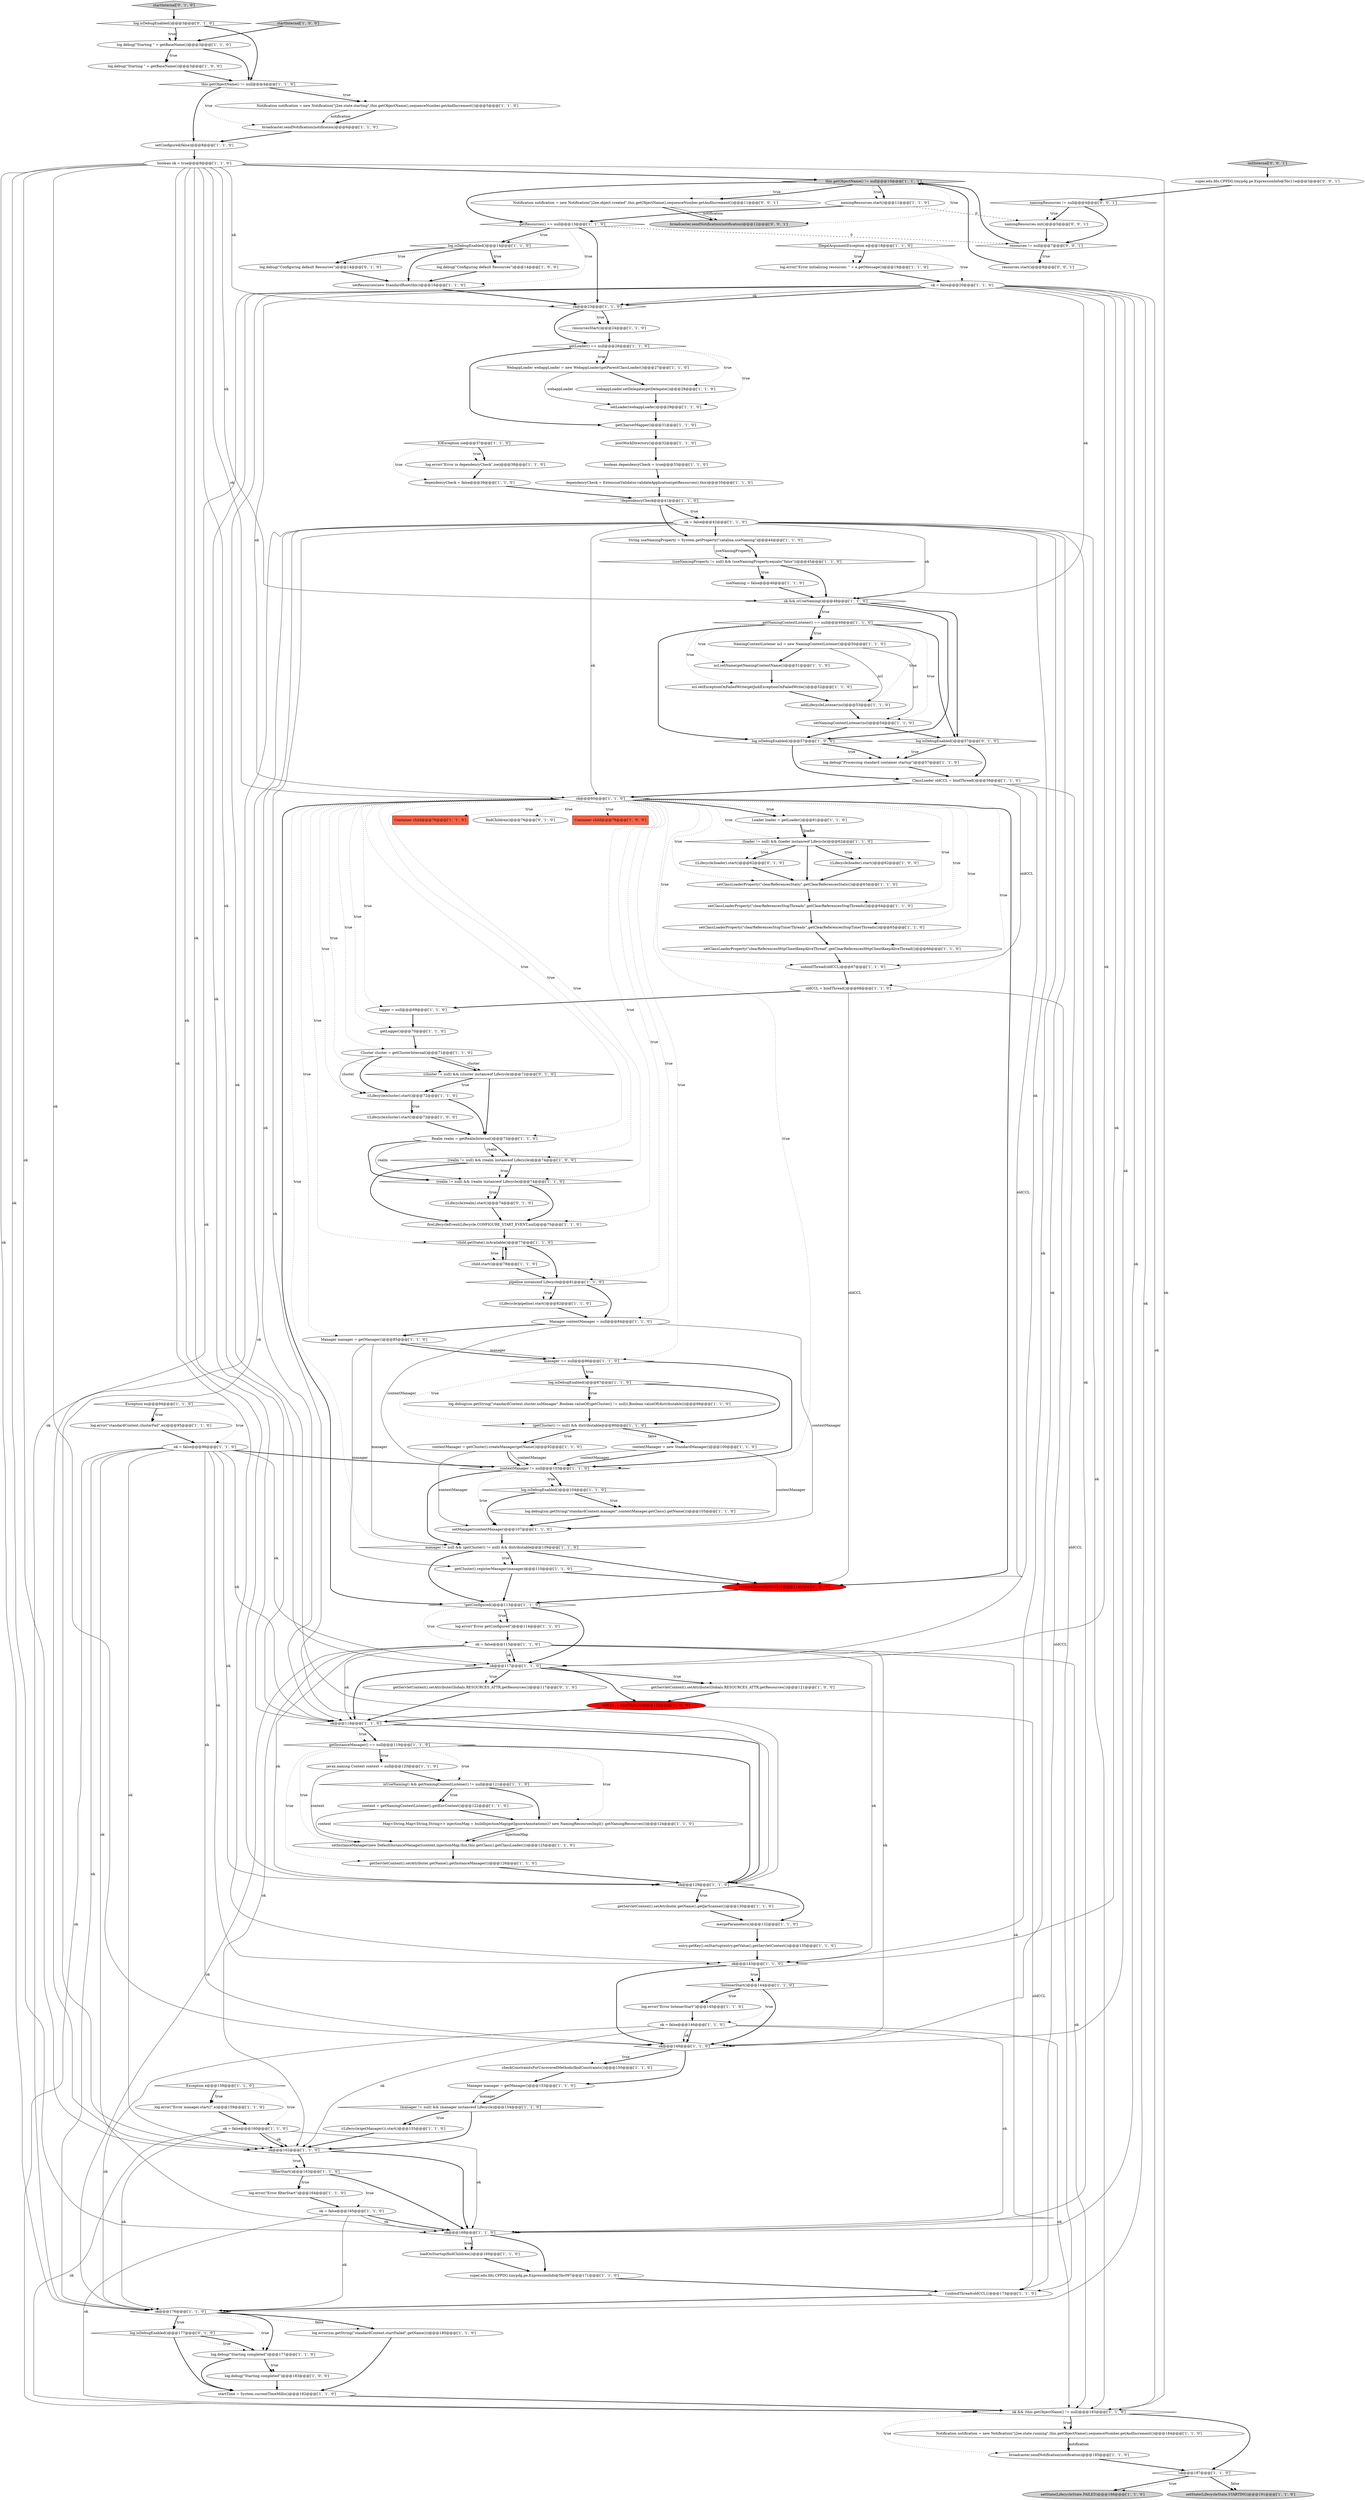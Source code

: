 digraph {
55 [style = filled, label = "Exception ex@@@94@@@['1', '1', '0']", fillcolor = white, shape = diamond image = "AAA0AAABBB1BBB"];
76 [style = filled, label = "ok@@@118@@@['1', '1', '0']", fillcolor = white, shape = diamond image = "AAA0AAABBB1BBB"];
64 [style = filled, label = "(realm != null) && (realm instanceof Lifecycle)@@@74@@@['1', '1', '0']", fillcolor = white, shape = diamond image = "AAA0AAABBB1BBB"];
123 [style = filled, label = "setResources(new StandardRoot(this))@@@16@@@['1', '1', '0']", fillcolor = white, shape = ellipse image = "AAA0AAABBB1BBB"];
74 [style = filled, label = "((Lifecycle)pipeline).start()@@@82@@@['1', '1', '0']", fillcolor = white, shape = ellipse image = "AAA0AAABBB1BBB"];
102 [style = filled, label = "Container child@@@76@@@['1', '1', '0']", fillcolor = tomato, shape = box image = "AAA0AAABBB1BBB"];
134 [style = filled, label = "resourcesStart()@@@24@@@['1', '1', '0']", fillcolor = white, shape = ellipse image = "AAA0AAABBB1BBB"];
24 [style = filled, label = "log.error(\"Error listenerStart\")@@@145@@@['1', '1', '0']", fillcolor = white, shape = ellipse image = "AAA0AAABBB1BBB"];
10 [style = filled, label = "unbindThread(oldCCL)@@@67@@@['1', '1', '0']", fillcolor = white, shape = ellipse image = "AAA0AAABBB1BBB"];
139 [style = filled, label = "findChildren()@@@76@@@['0', '1', '0']", fillcolor = white, shape = ellipse image = "AAA0AAABBB2BBB"];
27 [style = filled, label = "String useNamingProperty = System.getProperty(\"catalina.useNaming\")@@@44@@@['1', '1', '0']", fillcolor = white, shape = ellipse image = "AAA0AAABBB1BBB"];
45 [style = filled, label = "getNamingContextListener() == null@@@49@@@['1', '1', '0']", fillcolor = white, shape = diamond image = "AAA0AAABBB1BBB"];
65 [style = filled, label = "pipeline instanceof Lifecycle@@@81@@@['1', '1', '0']", fillcolor = white, shape = diamond image = "AAA0AAABBB1BBB"];
18 [style = filled, label = "getLoader() == null@@@26@@@['1', '1', '0']", fillcolor = white, shape = diamond image = "AAA0AAABBB1BBB"];
39 [style = filled, label = "(getCluster() != null) && distributable@@@90@@@['1', '1', '0']", fillcolor = white, shape = diamond image = "AAA0AAABBB1BBB"];
115 [style = filled, label = "Loader loader = getLoader()@@@61@@@['1', '1', '0']", fillcolor = white, shape = ellipse image = "AAA0AAABBB1BBB"];
118 [style = filled, label = "setClassLoaderProperty(\"clearReferencesStopTimerThreads\",getClearReferencesStopTimerThreads())@@@65@@@['1', '1', '0']", fillcolor = white, shape = ellipse image = "AAA0AAABBB1BBB"];
51 [style = filled, label = "log.debug(sm.getString(\"standardContext.manager\",contextManager.getClass().getName()))@@@105@@@['1', '1', '0']", fillcolor = white, shape = ellipse image = "AAA0AAABBB1BBB"];
69 [style = filled, label = "ClassLoader oldCCL = bindThread()@@@58@@@['1', '1', '0']", fillcolor = white, shape = ellipse image = "AAA0AAABBB1BBB"];
20 [style = filled, label = "!getConfigured()@@@113@@@['1', '1', '0']", fillcolor = white, shape = diamond image = "AAA0AAABBB1BBB"];
111 [style = filled, label = "setClassLoaderProperty(\"clearReferencesStopThreads\",getClearReferencesStopThreads())@@@64@@@['1', '1', '0']", fillcolor = white, shape = ellipse image = "AAA0AAABBB1BBB"];
16 [style = filled, label = "logger = null@@@69@@@['1', '1', '0']", fillcolor = white, shape = ellipse image = "AAA0AAABBB1BBB"];
112 [style = filled, label = "Exception e@@@158@@@['1', '1', '0']", fillcolor = white, shape = diamond image = "AAA0AAABBB1BBB"];
136 [style = filled, label = "ncl.setName(getNamingContextName())@@@51@@@['1', '1', '0']", fillcolor = white, shape = ellipse image = "AAA0AAABBB1BBB"];
42 [style = filled, label = "log.debug(\"Starting \" + getBaseName())@@@3@@@['1', '0', '0']", fillcolor = white, shape = ellipse image = "AAA0AAABBB1BBB"];
152 [style = filled, label = "resources != null@@@7@@@['0', '0', '1']", fillcolor = white, shape = diamond image = "AAA0AAABBB3BBB"];
66 [style = filled, label = "broadcaster.sendNotification(notification)@@@185@@@['1', '1', '0']", fillcolor = white, shape = ellipse image = "AAA0AAABBB1BBB"];
122 [style = filled, label = "ok@@@162@@@['1', '1', '0']", fillcolor = white, shape = diamond image = "AAA0AAABBB1BBB"];
73 [style = filled, label = "manager == null@@@86@@@['1', '1', '0']", fillcolor = white, shape = diamond image = "AAA0AAABBB1BBB"];
126 [style = filled, label = "log.debug(sm.getString(\"standardContext.cluster.noManager\",Boolean.valueOf((getCluster() != null)),Boolean.valueOf(distributable)))@@@88@@@['1', '1', '0']", fillcolor = white, shape = ellipse image = "AAA0AAABBB1BBB"];
143 [style = filled, label = "log.isDebugEnabled()@@@3@@@['0', '1', '0']", fillcolor = white, shape = diamond image = "AAA0AAABBB2BBB"];
59 [style = filled, label = "(manager != null) && (manager instanceof Lifecycle)@@@154@@@['1', '1', '0']", fillcolor = white, shape = diamond image = "AAA0AAABBB1BBB"];
150 [style = filled, label = "namingResources != null@@@4@@@['0', '0', '1']", fillcolor = white, shape = diamond image = "AAA0AAABBB3BBB"];
49 [style = filled, label = "ok = false@@@146@@@['1', '1', '0']", fillcolor = white, shape = ellipse image = "AAA0AAABBB1BBB"];
147 [style = filled, label = "super.edu.fdu.CPPDG.tinypdg.pe.ExpressionInfo@5bc11e@@@3@@@['0', '0', '1']", fillcolor = white, shape = ellipse image = "AAA0AAABBB3BBB"];
96 [style = filled, label = "isUseNaming() && getNamingContextListener() != null@@@121@@@['1', '1', '0']", fillcolor = white, shape = diamond image = "AAA0AAABBB1BBB"];
114 [style = filled, label = "ok && isUseNaming()@@@48@@@['1', '1', '0']", fillcolor = white, shape = diamond image = "AAA0AAABBB1BBB"];
84 [style = filled, label = "setConfigured(false)@@@8@@@['1', '1', '0']", fillcolor = white, shape = ellipse image = "AAA0AAABBB1BBB"];
108 [style = filled, label = "loadOnStartup(findChildren())@@@169@@@['1', '1', '0']", fillcolor = white, shape = ellipse image = "AAA0AAABBB1BBB"];
140 [style = filled, label = "(cluster != null) && (cluster instanceof Lifecycle)@@@72@@@['0', '1', '0']", fillcolor = white, shape = diamond image = "AAA0AAABBB2BBB"];
34 [style = filled, label = "Manager contextManager = null@@@84@@@['1', '1', '0']", fillcolor = white, shape = ellipse image = "AAA0AAABBB1BBB"];
146 [style = filled, label = "log.isDebugEnabled()@@@57@@@['0', '1', '0']", fillcolor = white, shape = diamond image = "AAA0AAABBB2BBB"];
37 [style = filled, label = "setNamingContextListener(ncl)@@@54@@@['1', '1', '0']", fillcolor = white, shape = ellipse image = "AAA0AAABBB1BBB"];
145 [style = filled, label = "startInternal['0', '1', '0']", fillcolor = lightgray, shape = diamond image = "AAA0AAABBB2BBB"];
77 [style = filled, label = "WebappLoader webappLoader = new WebappLoader(getParentClassLoader())@@@27@@@['1', '1', '0']", fillcolor = white, shape = ellipse image = "AAA0AAABBB1BBB"];
23 [style = filled, label = "contextManager != null@@@103@@@['1', '1', '0']", fillcolor = white, shape = diamond image = "AAA0AAABBB1BBB"];
101 [style = filled, label = "ok@@@168@@@['1', '1', '0']", fillcolor = white, shape = diamond image = "AAA0AAABBB1BBB"];
29 [style = filled, label = "NamingContextListener ncl = new NamingContextListener()@@@50@@@['1', '1', '0']", fillcolor = white, shape = ellipse image = "AAA0AAABBB1BBB"];
129 [style = filled, label = "log.debug(\"Processing standard container startup\")@@@57@@@['1', '1', '0']", fillcolor = white, shape = ellipse image = "AAA0AAABBB1BBB"];
87 [style = filled, label = "ok = false@@@96@@@['1', '1', '0']", fillcolor = white, shape = ellipse image = "AAA0AAABBB1BBB"];
14 [style = filled, label = "IOException ioe@@@37@@@['1', '1', '0']", fillcolor = white, shape = diamond image = "AAA0AAABBB1BBB"];
17 [style = filled, label = "webappLoader.setDelegate(getDelegate())@@@28@@@['1', '1', '0']", fillcolor = white, shape = ellipse image = "AAA0AAABBB1BBB"];
53 [style = filled, label = "ok@@@129@@@['1', '1', '0']", fillcolor = white, shape = diamond image = "AAA0AAABBB1BBB"];
93 [style = filled, label = "manager != null && (getCluster() != null) && distributable@@@109@@@['1', '1', '0']", fillcolor = white, shape = diamond image = "AAA0AAABBB1BBB"];
141 [style = filled, label = "((Lifecycle)loader).start()@@@62@@@['0', '1', '0']", fillcolor = white, shape = ellipse image = "AAA0AAABBB2BBB"];
12 [style = filled, label = "setClassLoaderProperty(\"clearReferencesStatic\",getClearReferencesStatic())@@@63@@@['1', '1', '0']", fillcolor = white, shape = ellipse image = "AAA0AAABBB1BBB"];
90 [style = filled, label = "startTime = System.currentTimeMillis()@@@182@@@['1', '1', '0']", fillcolor = white, shape = ellipse image = "AAA0AAABBB1BBB"];
7 [style = filled, label = "log.debug(\"Starting completed\")@@@183@@@['1', '0', '0']", fillcolor = white, shape = ellipse image = "AAA0AAABBB1BBB"];
149 [style = filled, label = "namingResources.init()@@@5@@@['0', '0', '1']", fillcolor = white, shape = ellipse image = "AAA0AAABBB3BBB"];
5 [style = filled, label = "log.isDebugEnabled()@@@57@@@['1', '0', '0']", fillcolor = white, shape = diamond image = "AAA0AAABBB1BBB"];
46 [style = filled, label = "(realm != null) && (realm instanceof Lifecycle)@@@74@@@['1', '0', '0']", fillcolor = white, shape = diamond image = "AAA0AAABBB1BBB"];
41 [style = filled, label = "addLifecycleListener(ncl)@@@53@@@['1', '1', '0']", fillcolor = white, shape = ellipse image = "AAA0AAABBB1BBB"];
125 [style = filled, label = "ok = false@@@115@@@['1', '1', '0']", fillcolor = white, shape = ellipse image = "AAA0AAABBB1BBB"];
61 [style = filled, label = "getInstanceManager() == null@@@119@@@['1', '1', '0']", fillcolor = white, shape = diamond image = "AAA0AAABBB1BBB"];
117 [style = filled, label = "setInstanceManager(new DefaultInstanceManager(context,injectionMap,this,this.getClass().getClassLoader()))@@@125@@@['1', '1', '0']", fillcolor = white, shape = ellipse image = "AAA0AAABBB1BBB"];
56 [style = filled, label = "Cluster cluster = getClusterInternal()@@@71@@@['1', '1', '0']", fillcolor = white, shape = ellipse image = "AAA0AAABBB1BBB"];
78 [style = filled, label = "Notification notification = new Notification(\"j2ee.state.running\",this.getObjectName(),sequenceNumber.getAndIncrement())@@@184@@@['1', '1', '0']", fillcolor = white, shape = ellipse image = "AAA0AAABBB1BBB"];
31 [style = filled, label = "ok@@@143@@@['1', '1', '0']", fillcolor = white, shape = diamond image = "AAA0AAABBB1BBB"];
142 [style = filled, label = "log.debug(\"Configuring default Resources\")@@@14@@@['0', '1', '0']", fillcolor = white, shape = ellipse image = "AAA0AAABBB2BBB"];
57 [style = filled, label = "ok && (this.getObjectName() != null)@@@183@@@['1', '1', '0']", fillcolor = white, shape = diamond image = "AAA0AAABBB1BBB"];
21 [style = filled, label = "getCluster().registerManager(manager)@@@110@@@['1', '1', '0']", fillcolor = white, shape = ellipse image = "AAA0AAABBB1BBB"];
8 [style = filled, label = "checkConstraintsForUncoveredMethods(findConstraints())@@@150@@@['1', '1', '0']", fillcolor = white, shape = ellipse image = "AAA0AAABBB1BBB"];
81 [style = filled, label = "log.error(sm.getString(\"standardContext.startFailed\",getName()))@@@180@@@['1', '1', '0']", fillcolor = white, shape = ellipse image = "AAA0AAABBB1BBB"];
44 [style = filled, label = "ncl.setExceptionOnFailedWrite(getJndiExceptionOnFailedWrite())@@@52@@@['1', '1', '0']", fillcolor = white, shape = ellipse image = "AAA0AAABBB1BBB"];
154 [style = filled, label = "resources.start()@@@8@@@['0', '0', '1']", fillcolor = white, shape = ellipse image = "AAA0AAABBB3BBB"];
135 [style = filled, label = "log.debug(\"Starting completed\")@@@177@@@['1', '1', '0']", fillcolor = white, shape = ellipse image = "AAA0AAABBB1BBB"];
116 [style = filled, label = "Notification notification = new Notification(\"j2ee.state.starting\",this.getObjectName(),sequenceNumber.getAndIncrement())@@@5@@@['1', '1', '0']", fillcolor = white, shape = ellipse image = "AAA0AAABBB1BBB"];
54 [style = filled, label = "{unbindThread(oldCCL)}@@@173@@@['1', '1', '0']", fillcolor = white, shape = ellipse image = "AAA0AAABBB1BBB"];
71 [style = filled, label = "((Lifecycle)getManager()).start()@@@155@@@['1', '1', '0']", fillcolor = white, shape = ellipse image = "AAA0AAABBB1BBB"];
79 [style = filled, label = "!ok@@@187@@@['1', '1', '0']", fillcolor = white, shape = diamond image = "AAA0AAABBB1BBB"];
153 [style = filled, label = "initInternal['0', '0', '1']", fillcolor = lightgray, shape = diamond image = "AAA0AAABBB3BBB"];
151 [style = filled, label = "broadcaster.sendNotification(notification)@@@12@@@['0', '0', '1']", fillcolor = lightgray, shape = ellipse image = "AAA0AAABBB3BBB"];
120 [style = filled, label = "startInternal['1', '0', '0']", fillcolor = lightgray, shape = diamond image = "AAA0AAABBB1BBB"];
0 [style = filled, label = "oldCCL = bindThread()@@@68@@@['1', '1', '0']", fillcolor = white, shape = ellipse image = "AAA0AAABBB1BBB"];
1 [style = filled, label = "this.getObjectName() != null@@@4@@@['1', '1', '0']", fillcolor = white, shape = diamond image = "AAA0AAABBB1BBB"];
80 [style = filled, label = "Manager manager = getManager()@@@85@@@['1', '1', '0']", fillcolor = white, shape = ellipse image = "AAA0AAABBB1BBB"];
6 [style = filled, label = "this.getObjectName() != null@@@10@@@['1', '1', '1']", fillcolor = lightgray, shape = diamond image = "AAA0AAABBB1BBB"];
63 [style = filled, label = "useNaming = false@@@46@@@['1', '1', '0']", fillcolor = white, shape = ellipse image = "AAA0AAABBB1BBB"];
40 [style = filled, label = "ok = false@@@160@@@['1', '1', '0']", fillcolor = white, shape = ellipse image = "AAA0AAABBB1BBB"];
60 [style = filled, label = "getResources() == null@@@13@@@['1', '1', '0']", fillcolor = white, shape = diamond image = "AAA0AAABBB1BBB"];
99 [style = filled, label = "log.isDebugEnabled()@@@14@@@['1', '1', '0']", fillcolor = white, shape = diamond image = "AAA0AAABBB1BBB"];
52 [style = filled, label = "setState(LifecycleState.FAILED)@@@188@@@['1', '1', '0']", fillcolor = lightgray, shape = ellipse image = "AAA0AAABBB1BBB"];
36 [style = filled, label = "dependencyCheck = false@@@39@@@['1', '1', '0']", fillcolor = white, shape = ellipse image = "AAA0AAABBB1BBB"];
100 [style = filled, label = "{unbindThread(oldCCL)}@@@114@@@['1', '0', '0']", fillcolor = red, shape = ellipse image = "AAA1AAABBB1BBB"];
106 [style = filled, label = "((Lifecycle)cluster).start()@@@72@@@['1', '0', '0']", fillcolor = white, shape = ellipse image = "AAA0AAABBB1BBB"];
70 [style = filled, label = "getCharsetMapper()@@@31@@@['1', '1', '0']", fillcolor = white, shape = ellipse image = "AAA0AAABBB1BBB"];
86 [style = filled, label = "(loader != null) && (loader instanceof Lifecycle)@@@62@@@['1', '1', '0']", fillcolor = white, shape = diamond image = "AAA0AAABBB1BBB"];
105 [style = filled, label = "child.start()@@@78@@@['1', '1', '0']", fillcolor = white, shape = ellipse image = "AAA0AAABBB1BBB"];
107 [style = filled, label = "ok@@@176@@@['1', '1', '0']", fillcolor = white, shape = diamond image = "AAA0AAABBB1BBB"];
33 [style = filled, label = "ok@@@117@@@['1', '1', '0']", fillcolor = white, shape = diamond image = "AAA0AAABBB1BBB"];
32 [style = filled, label = "!listenerStart()@@@144@@@['1', '1', '0']", fillcolor = white, shape = diamond image = "AAA0AAABBB1BBB"];
19 [style = filled, label = "boolean ok = true@@@9@@@['1', '1', '0']", fillcolor = white, shape = ellipse image = "AAA0AAABBB1BBB"];
124 [style = filled, label = "boolean dependencyCheck = true@@@33@@@['1', '1', '0']", fillcolor = white, shape = ellipse image = "AAA0AAABBB1BBB"];
128 [style = filled, label = "Manager manager = getManager()@@@153@@@['1', '1', '0']", fillcolor = white, shape = ellipse image = "AAA0AAABBB1BBB"];
95 [style = filled, label = "setState(LifecycleState.STARTING)@@@191@@@['1', '1', '0']", fillcolor = lightgray, shape = ellipse image = "AAA0AAABBB1BBB"];
88 [style = filled, label = "setLoader(webappLoader)@@@29@@@['1', '1', '0']", fillcolor = white, shape = ellipse image = "AAA0AAABBB1BBB"];
38 [style = filled, label = "ok = false@@@42@@@['1', '1', '0']", fillcolor = white, shape = ellipse image = "AAA0AAABBB1BBB"];
22 [style = filled, label = "log.isDebugEnabled()@@@87@@@['1', '1', '0']", fillcolor = white, shape = diamond image = "AAA0AAABBB1BBB"];
62 [style = filled, label = "log.error(\"Error initializing resources: \" + e.getMessage())@@@19@@@['1', '1', '0']", fillcolor = white, shape = ellipse image = "AAA0AAABBB1BBB"];
83 [style = filled, label = "context = getNamingContextListener().getEnvContext()@@@122@@@['1', '1', '0']", fillcolor = white, shape = ellipse image = "AAA0AAABBB1BBB"];
35 [style = filled, label = "(useNamingProperty != null) && (useNamingProperty.equals(\"false\"))@@@45@@@['1', '1', '0']", fillcolor = white, shape = diamond image = "AAA0AAABBB1BBB"];
43 [style = filled, label = "setManager(contextManager)@@@107@@@['1', '1', '0']", fillcolor = white, shape = ellipse image = "AAA0AAABBB1BBB"];
58 [style = filled, label = "log.error(\"Error manager.start()\",e)@@@159@@@['1', '1', '0']", fillcolor = white, shape = ellipse image = "AAA0AAABBB1BBB"];
144 [style = filled, label = "getServletContext().setAttribute(Globals.RESOURCES_ATTR,getResources())@@@117@@@['0', '1', '0']", fillcolor = white, shape = ellipse image = "AAA0AAABBB2BBB"];
98 [style = filled, label = "getLogger()@@@70@@@['1', '1', '0']", fillcolor = white, shape = ellipse image = "AAA0AAABBB1BBB"];
130 [style = filled, label = "super.edu.fdu.CPPDG.tinypdg.pe.ExpressionInfo@5bc097@@@171@@@['1', '1', '0']", fillcolor = white, shape = ellipse image = "AAA0AAABBB1BBB"];
119 [style = filled, label = "!child.getState().isAvailable()@@@77@@@['1', '1', '0']", fillcolor = white, shape = diamond image = "AAA0AAABBB1BBB"];
47 [style = filled, label = "postWorkDirectory()@@@32@@@['1', '1', '0']", fillcolor = white, shape = ellipse image = "AAA0AAABBB1BBB"];
9 [style = filled, label = "getServletContext().setAttribute(.getName(),getInstanceManager())@@@126@@@['1', '1', '0']", fillcolor = white, shape = ellipse image = "AAA0AAABBB1BBB"];
109 [style = filled, label = "log.debug(\"Starting \" + getBaseName())@@@3@@@['1', '1', '0']", fillcolor = white, shape = ellipse image = "AAA0AAABBB1BBB"];
91 [style = filled, label = "IllegalArgumentException e@@@18@@@['1', '1', '0']", fillcolor = white, shape = diamond image = "AAA0AAABBB1BBB"];
110 [style = filled, label = "((Lifecycle)cluster).start()@@@72@@@['1', '1', '0']", fillcolor = white, shape = ellipse image = "AAA0AAABBB1BBB"];
67 [style = filled, label = "fireLifecycleEvent(Lifecycle.CONFIGURE_START_EVENT,null)@@@75@@@['1', '1', '0']", fillcolor = white, shape = ellipse image = "AAA0AAABBB1BBB"];
148 [style = filled, label = "Notification notification = new Notification(\"j2ee.object.created\",this.getObjectName(),sequenceNumber.getAndIncrement())@@@11@@@['0', '0', '1']", fillcolor = white, shape = ellipse image = "AAA0AAABBB3BBB"];
137 [style = filled, label = "((Lifecycle)realm).start()@@@74@@@['0', '1', '0']", fillcolor = white, shape = ellipse image = "AAA0AAABBB2BBB"];
50 [style = filled, label = "contextManager = getCluster().createManager(getName())@@@92@@@['1', '1', '0']", fillcolor = white, shape = ellipse image = "AAA0AAABBB1BBB"];
127 [style = filled, label = "dependencyCheck = ExtensionValidator.validateApplication(getResources(),this)@@@35@@@['1', '1', '0']", fillcolor = white, shape = ellipse image = "AAA0AAABBB1BBB"];
103 [style = filled, label = "!dependencyCheck@@@41@@@['1', '1', '0']", fillcolor = white, shape = diamond image = "AAA0AAABBB1BBB"];
104 [style = filled, label = "Realm realm = getRealmInternal()@@@73@@@['1', '1', '0']", fillcolor = white, shape = ellipse image = "AAA0AAABBB1BBB"];
13 [style = filled, label = "broadcaster.sendNotification(notification)@@@6@@@['1', '1', '0']", fillcolor = white, shape = ellipse image = "AAA0AAABBB1BBB"];
89 [style = filled, label = "entry.getKey().onStartup(entry.getValue(),getServletContext())@@@135@@@['1', '1', '0']", fillcolor = white, shape = ellipse image = "AAA0AAABBB1BBB"];
48 [style = filled, label = "oldCCL = bindThread()@@@122@@@['1', '0', '0']", fillcolor = red, shape = ellipse image = "AAA1AAABBB1BBB"];
2 [style = filled, label = "ok = false@@@20@@@['1', '1', '0']", fillcolor = white, shape = ellipse image = "AAA0AAABBB1BBB"];
132 [style = filled, label = "namingResources.start()@@@11@@@['1', '1', '0']", fillcolor = white, shape = ellipse image = "AAA0AAABBB1BBB"];
15 [style = filled, label = "ok = false@@@165@@@['1', '1', '0']", fillcolor = white, shape = ellipse image = "AAA0AAABBB1BBB"];
85 [style = filled, label = "log.isDebugEnabled()@@@104@@@['1', '1', '0']", fillcolor = white, shape = diamond image = "AAA0AAABBB1BBB"];
131 [style = filled, label = "contextManager = new StandardManager()@@@100@@@['1', '1', '0']", fillcolor = white, shape = ellipse image = "AAA0AAABBB1BBB"];
30 [style = filled, label = "log.error(\"Error filterStart\")@@@164@@@['1', '1', '0']", fillcolor = white, shape = ellipse image = "AAA0AAABBB1BBB"];
82 [style = filled, label = "log.error(\"Error getConfigured\")@@@114@@@['1', '1', '0']", fillcolor = white, shape = ellipse image = "AAA0AAABBB1BBB"];
113 [style = filled, label = "getServletContext().setAttribute(.getName(),getJarScanner())@@@130@@@['1', '1', '0']", fillcolor = white, shape = ellipse image = "AAA0AAABBB1BBB"];
121 [style = filled, label = "Map<String,Map<String,String>> injectionMap = buildInjectionMap(getIgnoreAnnotations()? new NamingResourcesImpl(): getNamingResources())@@@124@@@['1', '1', '0']", fillcolor = white, shape = ellipse image = "AAA0AAABBB1BBB"];
25 [style = filled, label = "mergeParameters()@@@132@@@['1', '1', '0']", fillcolor = white, shape = ellipse image = "AAA0AAABBB1BBB"];
26 [style = filled, label = "log.error(\"standardContext.clusterFail\",ex)@@@95@@@['1', '1', '0']", fillcolor = white, shape = ellipse image = "AAA0AAABBB1BBB"];
68 [style = filled, label = "javax.naming.Context context = null@@@120@@@['1', '1', '0']", fillcolor = white, shape = ellipse image = "AAA0AAABBB1BBB"];
94 [style = filled, label = "ok@@@149@@@['1', '1', '0']", fillcolor = white, shape = diamond image = "AAA0AAABBB1BBB"];
133 [style = filled, label = "!filterStart()@@@163@@@['1', '1', '0']", fillcolor = white, shape = diamond image = "AAA0AAABBB1BBB"];
75 [style = filled, label = "ok@@@60@@@['1', '1', '0']", fillcolor = white, shape = diamond image = "AAA0AAABBB1BBB"];
28 [style = filled, label = "log.error(\"Error in dependencyCheck\",ioe)@@@38@@@['1', '1', '0']", fillcolor = white, shape = ellipse image = "AAA0AAABBB1BBB"];
3 [style = filled, label = "setClassLoaderProperty(\"clearReferencesHttpClientKeepAliveThread\",getClearReferencesHttpClientKeepAliveThread())@@@66@@@['1', '1', '0']", fillcolor = white, shape = ellipse image = "AAA0AAABBB1BBB"];
138 [style = filled, label = "log.isDebugEnabled()@@@177@@@['0', '1', '0']", fillcolor = white, shape = diamond image = "AAA0AAABBB2BBB"];
11 [style = filled, label = "Container child@@@76@@@['1', '0', '0']", fillcolor = tomato, shape = box image = "AAA0AAABBB1BBB"];
72 [style = filled, label = "((Lifecycle)loader).start()@@@62@@@['1', '0', '0']", fillcolor = white, shape = ellipse image = "AAA0AAABBB1BBB"];
92 [style = filled, label = "log.debug(\"Configuring default Resources\")@@@14@@@['1', '0', '0']", fillcolor = white, shape = ellipse image = "AAA0AAABBB1BBB"];
97 [style = filled, label = "ok@@@23@@@['1', '1', '0']", fillcolor = white, shape = diamond image = "AAA0AAABBB1BBB"];
4 [style = filled, label = "getServletContext().setAttribute(Globals.RESOURCES_ATTR,getResources())@@@121@@@['1', '0', '0']", fillcolor = white, shape = ellipse image = "AAA0AAABBB1BBB"];
93->20 [style = bold, label=""];
19->33 [style = solid, label="ok"];
86->72 [style = dotted, label="true"];
80->73 [style = solid, label="manager"];
39->131 [style = dotted, label="false"];
75->115 [style = dotted, label="true"];
75->98 [style = dotted, label="true"];
75->86 [style = dotted, label="true"];
57->66 [style = dotted, label="true"];
38->101 [style = solid, label="ok"];
92->123 [style = bold, label=""];
22->126 [style = dotted, label="true"];
75->118 [style = dotted, label="true"];
59->71 [style = dotted, label="true"];
125->33 [style = bold, label=""];
33->48 [style = bold, label=""];
152->6 [style = bold, label=""];
75->3 [style = dotted, label="true"];
97->18 [style = bold, label=""];
42->1 [style = bold, label=""];
131->43 [style = solid, label="contextManager"];
75->73 [style = dotted, label="true"];
39->50 [style = bold, label=""];
2->53 [style = solid, label="ok"];
32->24 [style = dotted, label="true"];
50->23 [style = bold, label=""];
112->58 [style = dotted, label="true"];
57->79 [style = bold, label=""];
65->74 [style = bold, label=""];
32->49 [style = dotted, label="true"];
78->66 [style = solid, label="notification"];
87->101 [style = solid, label="ok"];
40->107 [style = solid, label="ok"];
41->37 [style = bold, label=""];
19->76 [style = solid, label="ok"];
40->101 [style = solid, label="ok"];
78->66 [style = bold, label=""];
6->148 [style = dotted, label="true"];
120->109 [style = bold, label=""];
145->143 [style = bold, label=""];
1->116 [style = bold, label=""];
122->133 [style = bold, label=""];
10->0 [style = bold, label=""];
143->109 [style = dotted, label="true"];
44->41 [style = bold, label=""];
18->70 [style = bold, label=""];
2->107 [style = solid, label="ok"];
98->56 [style = bold, label=""];
38->33 [style = solid, label="ok"];
49->94 [style = solid, label="ok"];
8->128 [style = bold, label=""];
77->88 [style = solid, label="webappLoader"];
75->23 [style = dotted, label="true"];
99->142 [style = bold, label=""];
31->32 [style = bold, label=""];
38->114 [style = solid, label="ok"];
33->4 [style = bold, label=""];
61->9 [style = dotted, label="true"];
69->75 [style = bold, label=""];
111->118 [style = bold, label=""];
125->57 [style = solid, label="ok"];
135->7 [style = bold, label=""];
69->54 [style = solid, label="oldCCL"];
46->64 [style = dotted, label="true"];
18->88 [style = dotted, label="true"];
75->20 [style = bold, label=""];
70->47 [style = bold, label=""];
34->43 [style = solid, label="contextManager"];
112->40 [style = dotted, label="true"];
57->78 [style = dotted, label="true"];
125->31 [style = solid, label="ok"];
51->43 [style = bold, label=""];
75->110 [style = dotted, label="true"];
129->69 [style = bold, label=""];
64->67 [style = bold, label=""];
123->97 [style = bold, label=""];
152->154 [style = dotted, label="true"];
64->137 [style = dotted, label="true"];
53->113 [style = dotted, label="true"];
125->122 [style = solid, label="ok"];
45->136 [style = dotted, label="true"];
20->82 [style = dotted, label="true"];
32->94 [style = bold, label=""];
65->34 [style = bold, label=""];
0->100 [style = solid, label="oldCCL"];
132->149 [style = dashed, label="0"];
93->21 [style = dotted, label="true"];
84->19 [style = bold, label=""];
14->36 [style = dotted, label="true"];
87->23 [style = bold, label=""];
75->64 [style = dotted, label="true"];
107->138 [style = dotted, label="true"];
83->121 [style = bold, label=""];
6->60 [style = bold, label=""];
21->20 [style = bold, label=""];
19->53 [style = solid, label="ok"];
49->94 [style = bold, label=""];
140->110 [style = bold, label=""];
147->150 [style = bold, label=""];
140->104 [style = bold, label=""];
99->92 [style = bold, label=""];
119->105 [style = dotted, label="true"];
142->123 [style = bold, label=""];
7->90 [style = bold, label=""];
134->18 [style = bold, label=""];
143->1 [style = bold, label=""];
68->96 [style = bold, label=""];
69->100 [style = solid, label="oldCCL"];
75->67 [style = dotted, label="true"];
76->61 [style = bold, label=""];
75->104 [style = dotted, label="true"];
87->94 [style = solid, label="ok"];
14->28 [style = bold, label=""];
59->71 [style = bold, label=""];
128->59 [style = solid, label="manager"];
69->10 [style = solid, label="oldCCL"];
77->17 [style = bold, label=""];
103->27 [style = bold, label=""];
107->81 [style = dotted, label="false"];
37->5 [style = bold, label=""];
24->49 [style = bold, label=""];
2->94 [style = solid, label="ok"];
61->68 [style = bold, label=""];
91->2 [style = dotted, label="true"];
108->130 [style = bold, label=""];
15->107 [style = solid, label="ok"];
56->140 [style = bold, label=""];
104->64 [style = bold, label=""];
154->6 [style = bold, label=""];
2->97 [style = bold, label=""];
81->90 [style = bold, label=""];
49->57 [style = solid, label="ok"];
15->101 [style = bold, label=""];
99->92 [style = dotted, label="true"];
33->4 [style = dotted, label="true"];
2->33 [style = solid, label="ok"];
75->119 [style = dotted, label="true"];
60->152 [style = dashed, label="0"];
101->108 [style = dotted, label="true"];
55->26 [style = bold, label=""];
45->29 [style = bold, label=""];
121->117 [style = bold, label=""];
90->57 [style = bold, label=""];
5->129 [style = dotted, label="true"];
38->76 [style = solid, label="ok"];
109->42 [style = dotted, label="true"];
55->26 [style = dotted, label="true"];
3->10 [style = bold, label=""];
35->114 [style = bold, label=""];
119->65 [style = bold, label=""];
130->54 [style = bold, label=""];
96->121 [style = bold, label=""];
136->44 [style = bold, label=""];
86->141 [style = bold, label=""];
114->5 [style = bold, label=""];
94->8 [style = dotted, label="true"];
15->101 [style = solid, label="ok"];
99->123 [style = bold, label=""];
39->50 [style = dotted, label="true"];
55->87 [style = dotted, label="true"];
150->149 [style = bold, label=""];
75->46 [style = dotted, label="true"];
59->122 [style = bold, label=""];
75->100 [style = bold, label=""];
75->0 [style = dotted, label="true"];
38->27 [style = bold, label=""];
48->76 [style = bold, label=""];
23->85 [style = dotted, label="true"];
45->146 [style = bold, label=""];
71->122 [style = bold, label=""];
45->41 [style = dotted, label="true"];
73->23 [style = bold, label=""];
33->76 [style = bold, label=""];
49->107 [style = solid, label="ok"];
73->22 [style = dotted, label="true"];
105->119 [style = bold, label=""];
85->51 [style = bold, label=""];
125->33 [style = solid, label="ok"];
138->135 [style = dotted, label="true"];
61->68 [style = dotted, label="true"];
87->33 [style = solid, label="ok"];
38->94 [style = solid, label="ok"];
138->90 [style = bold, label=""];
38->31 [style = solid, label="ok"];
56->110 [style = solid, label="cluster"];
126->39 [style = bold, label=""];
38->107 [style = solid, label="ok"];
35->63 [style = dotted, label="true"];
75->11 [style = dotted, label="true"];
60->97 [style = bold, label=""];
26->87 [style = bold, label=""];
45->37 [style = dotted, label="true"];
114->45 [style = dotted, label="true"];
61->117 [style = dotted, label="true"];
56->110 [style = bold, label=""];
75->65 [style = dotted, label="true"];
6->148 [style = bold, label=""];
20->33 [style = bold, label=""];
67->119 [style = bold, label=""];
87->107 [style = solid, label="ok"];
61->53 [style = bold, label=""];
5->69 [style = bold, label=""];
20->82 [style = bold, label=""];
85->51 [style = dotted, label="true"];
75->111 [style = dotted, label="true"];
116->13 [style = bold, label=""];
109->42 [style = bold, label=""];
91->62 [style = dotted, label="true"];
140->110 [style = dotted, label="true"];
2->57 [style = solid, label="ok"];
0->54 [style = solid, label="oldCCL"];
133->15 [style = dotted, label="true"];
56->140 [style = solid, label="cluster"];
110->106 [style = dotted, label="true"];
75->34 [style = dotted, label="true"];
33->144 [style = bold, label=""];
19->114 [style = solid, label="ok"];
109->1 [style = bold, label=""];
15->57 [style = solid, label="ok"];
117->9 [style = bold, label=""];
101->130 [style = bold, label=""];
47->124 [style = bold, label=""];
12->111 [style = bold, label=""];
61->121 [style = dotted, label="true"];
150->149 [style = dotted, label="true"];
104->64 [style = solid, label="realm"];
152->154 [style = bold, label=""];
34->80 [style = bold, label=""];
29->136 [style = bold, label=""];
122->133 [style = dotted, label="true"];
65->74 [style = dotted, label="true"];
57->78 [style = bold, label=""];
137->67 [style = bold, label=""];
105->65 [style = bold, label=""];
21->100 [style = bold, label=""];
83->117 [style = solid, label="context"];
94->8 [style = bold, label=""];
33->144 [style = dotted, label="true"];
2->31 [style = solid, label="ok"];
13->84 [style = bold, label=""];
104->46 [style = bold, label=""];
125->107 [style = solid, label="ok"];
19->97 [style = solid, label="ok"];
38->53 [style = solid, label="ok"];
28->36 [style = bold, label=""];
39->131 [style = bold, label=""];
97->134 [style = bold, label=""];
75->12 [style = dotted, label="true"];
114->146 [style = bold, label=""];
23->85 [style = bold, label=""];
80->21 [style = solid, label="manager"];
18->77 [style = dotted, label="true"];
86->72 [style = bold, label=""];
19->6 [style = bold, label=""];
19->107 [style = solid, label="ok"];
40->57 [style = solid, label="ok"];
85->43 [style = bold, label=""];
75->56 [style = dotted, label="true"];
19->57 [style = solid, label="ok"];
114->45 [style = bold, label=""];
75->102 [style = dotted, label="true"];
79->52 [style = bold, label=""];
19->31 [style = solid, label="ok"];
96->83 [style = bold, label=""];
18->17 [style = dotted, label="true"];
150->152 [style = bold, label=""];
34->23 [style = solid, label="contextManager"];
103->38 [style = dotted, label="true"];
87->76 [style = solid, label="ok"];
19->101 [style = solid, label="ok"];
17->88 [style = bold, label=""];
0->16 [style = bold, label=""];
107->135 [style = bold, label=""];
141->12 [style = bold, label=""];
38->75 [style = solid, label="ok"];
72->12 [style = bold, label=""];
106->104 [style = bold, label=""];
38->57 [style = solid, label="ok"];
19->94 [style = solid, label="ok"];
93->21 [style = bold, label=""];
107->138 [style = bold, label=""];
75->139 [style = dotted, label="true"];
124->127 [style = bold, label=""];
40->122 [style = solid, label="ok"];
74->34 [style = bold, label=""];
2->75 [style = solid, label="ok"];
149->152 [style = bold, label=""];
135->90 [style = bold, label=""];
60->99 [style = bold, label=""];
46->67 [style = bold, label=""];
14->28 [style = dotted, label="true"];
110->104 [style = bold, label=""];
118->3 [style = bold, label=""];
1->116 [style = dotted, label="true"];
4->48 [style = bold, label=""];
54->107 [style = bold, label=""];
97->134 [style = dotted, label="true"];
60->99 [style = dotted, label="true"];
49->122 [style = solid, label="ok"];
133->30 [style = bold, label=""];
53->25 [style = bold, label=""];
131->23 [style = bold, label=""];
1->84 [style = bold, label=""];
153->147 [style = bold, label=""];
6->151 [style = dotted, label="true"];
125->76 [style = solid, label="ok"];
80->73 [style = bold, label=""];
91->62 [style = bold, label=""];
31->32 [style = dotted, label="true"];
80->93 [style = solid, label="manager"];
19->75 [style = solid, label="ok"];
2->114 [style = solid, label="ok"];
119->105 [style = bold, label=""];
31->94 [style = bold, label=""];
99->142 [style = dotted, label="true"];
104->46 [style = solid, label="realm"];
38->122 [style = solid, label="ok"];
2->76 [style = solid, label="ok"];
101->108 [style = bold, label=""];
40->122 [style = bold, label=""];
143->109 [style = bold, label=""];
49->101 [style = solid, label="ok"];
148->151 [style = bold, label=""];
66->79 [style = bold, label=""];
43->93 [style = bold, label=""];
45->5 [style = bold, label=""];
86->141 [style = dotted, label="true"];
9->53 [style = bold, label=""];
50->43 [style = solid, label="contextManager"];
113->25 [style = bold, label=""];
125->53 [style = solid, label="ok"];
76->61 [style = dotted, label="true"];
100->20 [style = bold, label=""];
61->96 [style = dotted, label="true"];
146->69 [style = bold, label=""];
146->129 [style = bold, label=""];
1->13 [style = dotted, label="true"];
79->52 [style = dotted, label="true"];
87->53 [style = solid, label="ok"];
75->115 [style = bold, label=""];
138->135 [style = bold, label=""];
29->37 [style = solid, label="ncl"];
79->95 [style = bold, label=""];
115->86 [style = solid, label="loader"];
107->135 [style = dotted, label="true"];
62->2 [style = bold, label=""];
125->94 [style = solid, label="ok"];
22->126 [style = bold, label=""];
128->59 [style = bold, label=""];
87->122 [style = solid, label="ok"];
87->31 [style = solid, label="ok"];
2->97 [style = solid, label="ok"];
144->76 [style = bold, label=""];
132->60 [style = bold, label=""];
5->129 [style = bold, label=""];
23->43 [style = dotted, label="true"];
45->44 [style = dotted, label="true"];
50->23 [style = solid, label="contextManager"];
87->57 [style = solid, label="ok"];
64->137 [style = bold, label=""];
96->83 [style = dotted, label="true"];
48->54 [style = solid, label="oldCCL"];
88->70 [style = bold, label=""];
94->128 [style = bold, label=""];
23->93 [style = bold, label=""];
76->53 [style = bold, label=""];
79->95 [style = dotted, label="false"];
75->140 [style = dotted, label="true"];
127->103 [style = bold, label=""];
82->125 [style = bold, label=""];
30->15 [style = bold, label=""];
116->13 [style = solid, label="notification"];
29->41 [style = solid, label="ncl"];
75->16 [style = dotted, label="true"];
148->151 [style = solid, label="notification"];
6->132 [style = dotted, label="true"];
45->29 [style = dotted, label="true"];
75->93 [style = dotted, label="true"];
6->132 [style = bold, label=""];
16->98 [style = bold, label=""];
75->80 [style = dotted, label="true"];
89->31 [style = bold, label=""];
36->103 [style = bold, label=""];
27->35 [style = bold, label=""];
103->38 [style = bold, label=""];
18->77 [style = bold, label=""];
63->114 [style = bold, label=""];
86->12 [style = bold, label=""];
20->125 [style = dotted, label="true"];
133->30 [style = dotted, label="true"];
125->101 [style = solid, label="ok"];
68->117 [style = solid, label="context"];
35->63 [style = bold, label=""];
75->10 [style = dotted, label="true"];
22->39 [style = bold, label=""];
112->58 [style = bold, label=""];
146->129 [style = dotted, label="true"];
110->106 [style = bold, label=""];
121->117 [style = solid, label="injectionMap"];
46->64 [style = bold, label=""];
107->81 [style = bold, label=""];
93->100 [style = bold, label=""];
19->122 [style = solid, label="ok"];
2->122 [style = solid, label="ok"];
58->40 [style = bold, label=""];
122->101 [style = bold, label=""];
73->22 [style = bold, label=""];
37->146 [style = bold, label=""];
53->113 [style = bold, label=""];
133->101 [style = bold, label=""];
2->101 [style = solid, label="ok"];
131->23 [style = solid, label="contextManager"];
60->123 [style = dotted, label="true"];
25->89 [style = bold, label=""];
32->24 [style = bold, label=""];
73->39 [style = dotted, label="true"];
135->7 [style = dotted, label="true"];
27->35 [style = solid, label="useNamingProperty"];
115->86 [style = bold, label=""];
}
